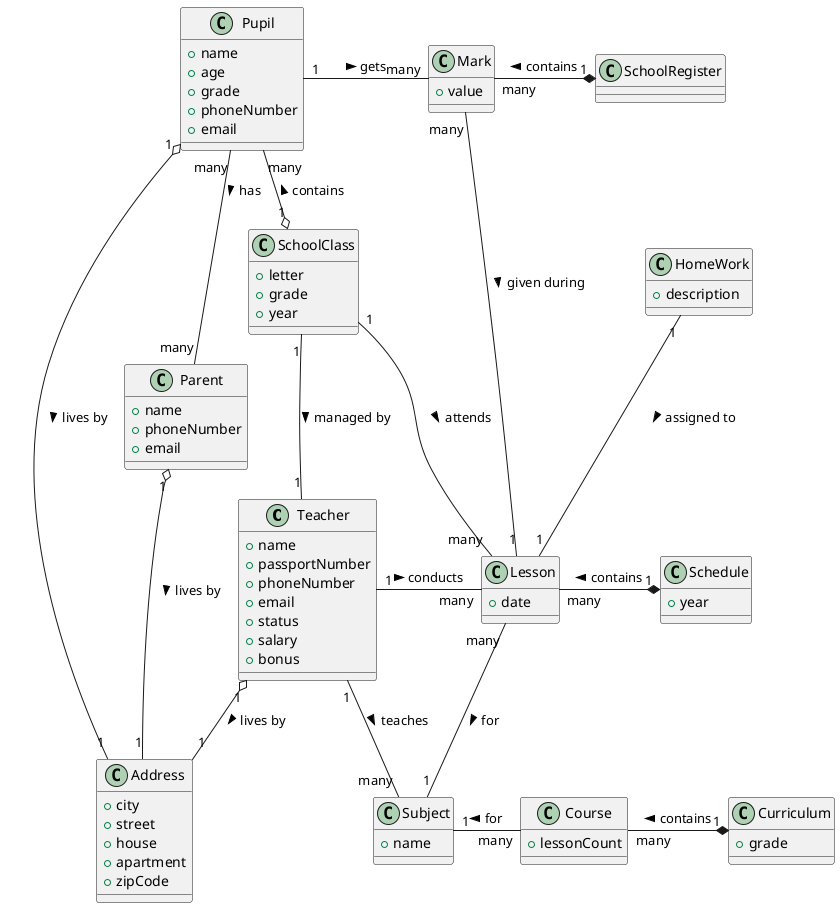 @startuml

class Teacher {
    + name
    + passportNumber
    + phoneNumber
    + email
    + status
    + salary
    + bonus
}

class Subject {
    + name
}

class Pupil {
    + name
    + age
    + grade
    + phoneNumber
    + email
}

class Address {
    + city
    + street
    + house
    + apartment
    + zipCode
}

class Parent {
    + name
    + phoneNumber
    + email
}

class SchoolClass {
    + letter
    + grade
    + year
}

class Schedule {
    + year
}

class Lesson {
    + date
}


class Curriculum {
    + grade
}

class Course {
    + lessonCount
}

class SchoolRegister {

}

class Mark {
    + value
}

class HomeWork {
    + description
}


Pupil "1" o-- "1" Address : lives by >
Parent "1" o-- "1" Address : lives by >
Pupil "many" -- "many" Parent: has >
Teacher "1" o-- "1" Address : lives by >
Teacher "1" -- "many" Subject : teaches >
SchoolClass "1" -- "1" Teacher: managed by >
SchoolClass "1" o-up- "many" Pupil: contains >
Schedule "1" *-left- "many" Lesson: contains >
Teacher "1" -right- "many" Lesson: conducts >
SchoolClass "1" -- "many" Lesson: attends >
Curriculum "1" *-left- "many" Course: contains >
Course "many" -left- "1" Subject: for >
SchoolRegister "1" *-left- "many" Mark: contains >
Mark "many" -- "1" Lesson: given during >
Pupil "1" -right- "many" Mark: gets >
Lesson "many" -- "1" Subject: for >
HomeWork "1" -- "1" Lesson: assigned to >

@enduml
